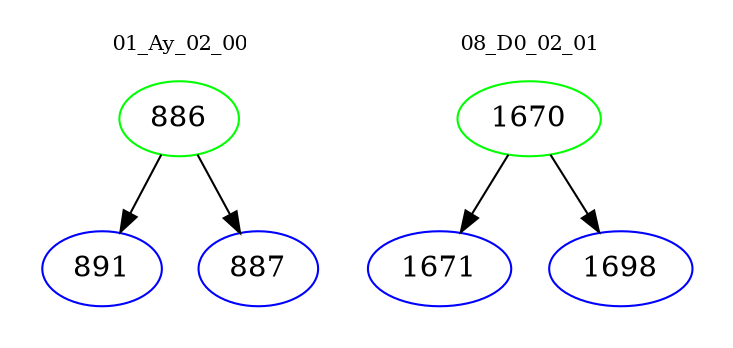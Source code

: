 digraph{
subgraph cluster_0 {
color = white
label = "01_Ay_02_00";
fontsize=10;
T0_886 [label="886", color="green"]
T0_886 -> T0_891 [color="black"]
T0_891 [label="891", color="blue"]
T0_886 -> T0_887 [color="black"]
T0_887 [label="887", color="blue"]
}
subgraph cluster_1 {
color = white
label = "08_D0_02_01";
fontsize=10;
T1_1670 [label="1670", color="green"]
T1_1670 -> T1_1671 [color="black"]
T1_1671 [label="1671", color="blue"]
T1_1670 -> T1_1698 [color="black"]
T1_1698 [label="1698", color="blue"]
}
}
